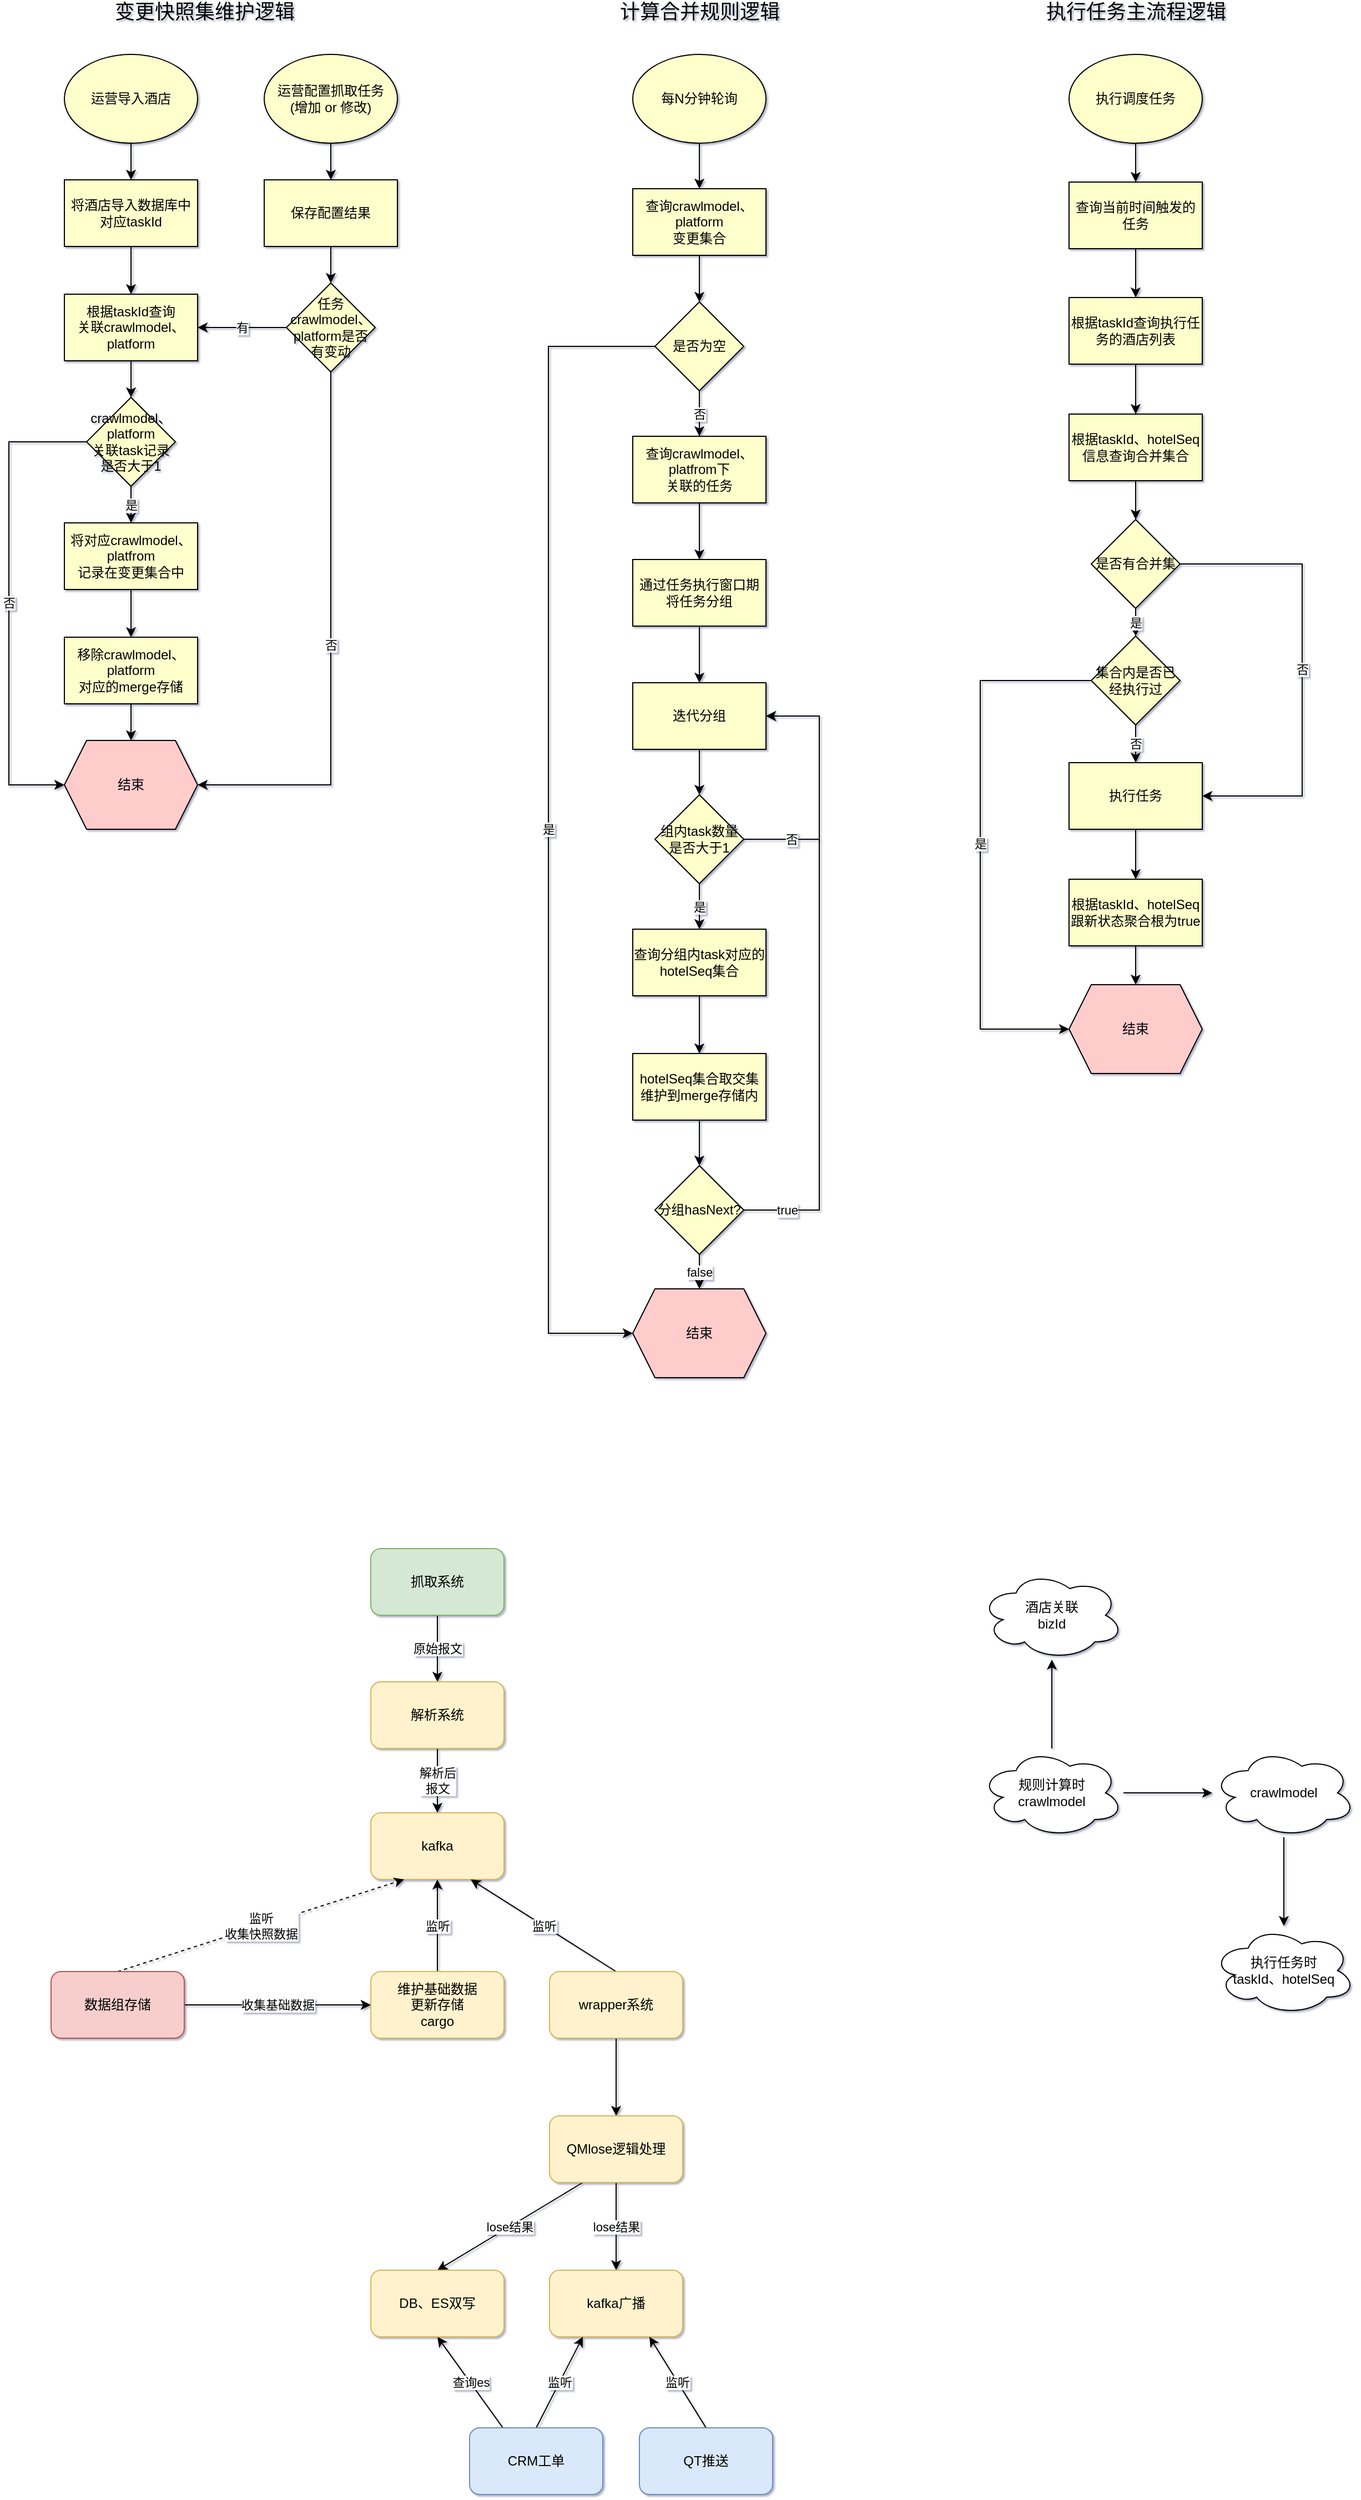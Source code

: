 <mxfile version="14.4.2" type="github">
  <diagram id="sE8CNh6ro99aj_Q-QoeH" name="第 1 页">
    <mxGraphModel dx="1736" dy="927" grid="0" gridSize="10" guides="1" tooltips="1" connect="1" arrows="1" fold="1" page="1" pageScale="1" pageWidth="827" pageHeight="1169" math="0" shadow="1">
      <root>
        <mxCell id="0" />
        <mxCell id="1" parent="0" />
        <mxCell id="vF-QhgKEHIKSGyNifdfp-5" value="" style="edgeStyle=orthogonalEdgeStyle;rounded=0;orthogonalLoop=1;jettySize=auto;html=1;" parent="1" source="vF-QhgKEHIKSGyNifdfp-3" target="vF-QhgKEHIKSGyNifdfp-4" edge="1">
          <mxGeometry relative="1" as="geometry" />
        </mxCell>
        <mxCell id="vF-QhgKEHIKSGyNifdfp-3" value="运营导入酒店" style="ellipse;whiteSpace=wrap;html=1;fillColor=#FFFFCC;" parent="1" vertex="1">
          <mxGeometry x="78" y="114" width="120" height="80" as="geometry" />
        </mxCell>
        <mxCell id="vF-QhgKEHIKSGyNifdfp-83" value="" style="edgeStyle=orthogonalEdgeStyle;rounded=0;orthogonalLoop=1;jettySize=auto;html=1;" parent="1" source="vF-QhgKEHIKSGyNifdfp-4" target="vF-QhgKEHIKSGyNifdfp-82" edge="1">
          <mxGeometry relative="1" as="geometry" />
        </mxCell>
        <mxCell id="vF-QhgKEHIKSGyNifdfp-4" value="将酒店导入数据库中&lt;br&gt;对应taskId" style="whiteSpace=wrap;html=1;fillColor=#FFFFCC;" parent="1" vertex="1">
          <mxGeometry x="78" y="227" width="120" height="60" as="geometry" />
        </mxCell>
        <mxCell id="vF-QhgKEHIKSGyNifdfp-13" value="" style="edgeStyle=orthogonalEdgeStyle;rounded=0;orthogonalLoop=1;jettySize=auto;html=1;" parent="1" source="vF-QhgKEHIKSGyNifdfp-11" target="vF-QhgKEHIKSGyNifdfp-12" edge="1">
          <mxGeometry relative="1" as="geometry" />
        </mxCell>
        <mxCell id="vF-QhgKEHIKSGyNifdfp-11" value="每N分钟轮询" style="ellipse;whiteSpace=wrap;html=1;fillColor=#FFFFCC;" parent="1" vertex="1">
          <mxGeometry x="590" y="114" width="120" height="80" as="geometry" />
        </mxCell>
        <mxCell id="vF-QhgKEHIKSGyNifdfp-19" value="" style="edgeStyle=orthogonalEdgeStyle;rounded=0;orthogonalLoop=1;jettySize=auto;html=1;" parent="1" source="vF-QhgKEHIKSGyNifdfp-12" target="vF-QhgKEHIKSGyNifdfp-18" edge="1">
          <mxGeometry relative="1" as="geometry" />
        </mxCell>
        <mxCell id="vF-QhgKEHIKSGyNifdfp-12" value="查询crawlmodel、platform&lt;br&gt;变更集合" style="whiteSpace=wrap;html=1;fillColor=#FFFFCC;" parent="1" vertex="1">
          <mxGeometry x="590" y="235" width="120" height="60" as="geometry" />
        </mxCell>
        <mxCell id="vF-QhgKEHIKSGyNifdfp-27" value="否" style="edgeStyle=orthogonalEdgeStyle;rounded=0;orthogonalLoop=1;jettySize=auto;html=1;" parent="1" source="vF-QhgKEHIKSGyNifdfp-18" target="vF-QhgKEHIKSGyNifdfp-26" edge="1">
          <mxGeometry relative="1" as="geometry" />
        </mxCell>
        <mxCell id="vF-QhgKEHIKSGyNifdfp-153" value="是" style="edgeStyle=orthogonalEdgeStyle;rounded=0;orthogonalLoop=1;jettySize=auto;html=1;exitX=0;exitY=0.5;exitDx=0;exitDy=0;entryX=0;entryY=0.5;entryDx=0;entryDy=0;" parent="1" source="vF-QhgKEHIKSGyNifdfp-18" target="vF-QhgKEHIKSGyNifdfp-151" edge="1">
          <mxGeometry relative="1" as="geometry">
            <Array as="points">
              <mxPoint x="514" y="377" />
              <mxPoint x="514" y="1266" />
            </Array>
          </mxGeometry>
        </mxCell>
        <mxCell id="vF-QhgKEHIKSGyNifdfp-18" value="是否为空" style="rhombus;whiteSpace=wrap;html=1;fillColor=#FFFFCC;" parent="1" vertex="1">
          <mxGeometry x="610" y="337" width="80" height="80" as="geometry" />
        </mxCell>
        <mxCell id="vF-QhgKEHIKSGyNifdfp-30" value="" style="edgeStyle=orthogonalEdgeStyle;rounded=0;orthogonalLoop=1;jettySize=auto;html=1;" parent="1" source="vF-QhgKEHIKSGyNifdfp-26" target="vF-QhgKEHIKSGyNifdfp-29" edge="1">
          <mxGeometry relative="1" as="geometry" />
        </mxCell>
        <mxCell id="vF-QhgKEHIKSGyNifdfp-26" value="查询crawlmodel、platfrom下&lt;br&gt;关联的任务" style="whiteSpace=wrap;html=1;fillColor=#FFFFCC;" parent="1" vertex="1">
          <mxGeometry x="590" y="458" width="120" height="60" as="geometry" />
        </mxCell>
        <mxCell id="vF-QhgKEHIKSGyNifdfp-140" value="" style="edgeStyle=orthogonalEdgeStyle;rounded=0;orthogonalLoop=1;jettySize=auto;html=1;" parent="1" source="vF-QhgKEHIKSGyNifdfp-29" target="vF-QhgKEHIKSGyNifdfp-139" edge="1">
          <mxGeometry relative="1" as="geometry" />
        </mxCell>
        <mxCell id="vF-QhgKEHIKSGyNifdfp-29" value="通过任务执行窗口期&lt;br&gt;将任务分组" style="whiteSpace=wrap;html=1;fillColor=#FFFFCC;" parent="1" vertex="1">
          <mxGeometry x="590" y="569" width="120" height="60" as="geometry" />
        </mxCell>
        <mxCell id="vF-QhgKEHIKSGyNifdfp-37" value="" style="edgeStyle=orthogonalEdgeStyle;rounded=0;orthogonalLoop=1;jettySize=auto;html=1;" parent="1" source="vF-QhgKEHIKSGyNifdfp-35" target="vF-QhgKEHIKSGyNifdfp-36" edge="1">
          <mxGeometry relative="1" as="geometry" />
        </mxCell>
        <mxCell id="vF-QhgKEHIKSGyNifdfp-35" value="执行调度任务" style="ellipse;whiteSpace=wrap;html=1;fillColor=#FFFFCC;" parent="1" vertex="1">
          <mxGeometry x="983" y="114" width="120" height="80" as="geometry" />
        </mxCell>
        <mxCell id="vF-QhgKEHIKSGyNifdfp-39" value="" style="edgeStyle=orthogonalEdgeStyle;rounded=0;orthogonalLoop=1;jettySize=auto;html=1;" parent="1" source="vF-QhgKEHIKSGyNifdfp-36" target="vF-QhgKEHIKSGyNifdfp-38" edge="1">
          <mxGeometry relative="1" as="geometry" />
        </mxCell>
        <mxCell id="vF-QhgKEHIKSGyNifdfp-36" value="查询当前时间触发的任务" style="whiteSpace=wrap;html=1;fillColor=#FFFFCC;" parent="1" vertex="1">
          <mxGeometry x="983" y="229" width="120" height="60" as="geometry" />
        </mxCell>
        <mxCell id="vF-QhgKEHIKSGyNifdfp-41" value="" style="edgeStyle=orthogonalEdgeStyle;rounded=0;orthogonalLoop=1;jettySize=auto;html=1;" parent="1" source="vF-QhgKEHIKSGyNifdfp-38" target="vF-QhgKEHIKSGyNifdfp-40" edge="1">
          <mxGeometry relative="1" as="geometry" />
        </mxCell>
        <mxCell id="vF-QhgKEHIKSGyNifdfp-38" value="根据taskId查询执行任务的酒店列表" style="whiteSpace=wrap;html=1;fillColor=#FFFFCC;" parent="1" vertex="1">
          <mxGeometry x="983" y="333" width="120" height="60" as="geometry" />
        </mxCell>
        <mxCell id="vF-QhgKEHIKSGyNifdfp-43" value="" style="edgeStyle=orthogonalEdgeStyle;rounded=0;orthogonalLoop=1;jettySize=auto;html=1;" parent="1" source="vF-QhgKEHIKSGyNifdfp-40" target="vF-QhgKEHIKSGyNifdfp-42" edge="1">
          <mxGeometry relative="1" as="geometry" />
        </mxCell>
        <mxCell id="vF-QhgKEHIKSGyNifdfp-40" value="根据taskId、hotelSeq&lt;br&gt;信息查询合并集合" style="whiteSpace=wrap;html=1;fillColor=#FFFFCC;" parent="1" vertex="1">
          <mxGeometry x="983" y="438" width="120" height="60" as="geometry" />
        </mxCell>
        <mxCell id="vF-QhgKEHIKSGyNifdfp-50" value="否" style="edgeStyle=orthogonalEdgeStyle;rounded=0;orthogonalLoop=1;jettySize=auto;html=1;exitX=1;exitY=0.5;exitDx=0;exitDy=0;entryX=1;entryY=0.5;entryDx=0;entryDy=0;" parent="1" source="vF-QhgKEHIKSGyNifdfp-42" target="vF-QhgKEHIKSGyNifdfp-46" edge="1">
          <mxGeometry relative="1" as="geometry">
            <mxPoint x="1163" y="753" as="targetPoint" />
            <Array as="points">
              <mxPoint x="1193" y="573" />
              <mxPoint x="1193" y="782" />
            </Array>
          </mxGeometry>
        </mxCell>
        <mxCell id="vF-QhgKEHIKSGyNifdfp-42" value="是否有合并集" style="rhombus;whiteSpace=wrap;html=1;fillColor=#FFFFCC;" parent="1" vertex="1">
          <mxGeometry x="1003" y="533" width="80" height="80" as="geometry" />
        </mxCell>
        <mxCell id="vF-QhgKEHIKSGyNifdfp-54" value="是" style="edgeStyle=orthogonalEdgeStyle;rounded=0;orthogonalLoop=1;jettySize=auto;html=1;exitX=0;exitY=0.5;exitDx=0;exitDy=0;entryX=0;entryY=0.5;entryDx=0;entryDy=0;" parent="1" source="vF-QhgKEHIKSGyNifdfp-44" target="vF-QhgKEHIKSGyNifdfp-48" edge="1">
          <mxGeometry relative="1" as="geometry">
            <Array as="points">
              <mxPoint x="903" y="678" />
              <mxPoint x="903" y="992" />
            </Array>
          </mxGeometry>
        </mxCell>
        <mxCell id="vF-QhgKEHIKSGyNifdfp-58" value="否" style="edgeStyle=orthogonalEdgeStyle;rounded=0;orthogonalLoop=1;jettySize=auto;html=1;exitX=0.5;exitY=1;exitDx=0;exitDy=0;entryX=0.5;entryY=0;entryDx=0;entryDy=0;" parent="1" source="vF-QhgKEHIKSGyNifdfp-44" target="vF-QhgKEHIKSGyNifdfp-46" edge="1">
          <mxGeometry relative="1" as="geometry" />
        </mxCell>
        <mxCell id="vF-QhgKEHIKSGyNifdfp-44" value="集合内是否已经执行过" style="rhombus;whiteSpace=wrap;html=1;fillColor=#FFFFCC;" parent="1" vertex="1">
          <mxGeometry x="1003" y="638" width="80" height="80" as="geometry" />
        </mxCell>
        <mxCell id="vF-QhgKEHIKSGyNifdfp-133" value="" style="edgeStyle=orthogonalEdgeStyle;rounded=0;orthogonalLoop=1;jettySize=auto;html=1;" parent="1" source="vF-QhgKEHIKSGyNifdfp-46" target="vF-QhgKEHIKSGyNifdfp-132" edge="1">
          <mxGeometry relative="1" as="geometry" />
        </mxCell>
        <mxCell id="vF-QhgKEHIKSGyNifdfp-46" value="执行任务" style="whiteSpace=wrap;html=1;fillColor=#FFFFCC;" parent="1" vertex="1">
          <mxGeometry x="983" y="752" width="120" height="60" as="geometry" />
        </mxCell>
        <mxCell id="vF-QhgKEHIKSGyNifdfp-48" value="结束" style="shape=hexagon;perimeter=hexagonPerimeter2;whiteSpace=wrap;html=1;fixedSize=1;fillColor=#FFCCCC;" parent="1" vertex="1">
          <mxGeometry x="983" y="952" width="120" height="80" as="geometry" />
        </mxCell>
        <mxCell id="vF-QhgKEHIKSGyNifdfp-56" value="是" style="edgeStyle=orthogonalEdgeStyle;rounded=0;orthogonalLoop=1;jettySize=auto;html=1;entryX=0.5;entryY=0;entryDx=0;entryDy=0;" parent="1" source="vF-QhgKEHIKSGyNifdfp-42" target="vF-QhgKEHIKSGyNifdfp-44" edge="1">
          <mxGeometry relative="1" as="geometry">
            <mxPoint x="1043" y="531" as="sourcePoint" />
            <mxPoint x="1093" y="567" as="targetPoint" />
          </mxGeometry>
        </mxCell>
        <mxCell id="vF-QhgKEHIKSGyNifdfp-72" value="" style="edgeStyle=orthogonalEdgeStyle;rounded=0;orthogonalLoop=1;jettySize=auto;html=1;" parent="1" source="vF-QhgKEHIKSGyNifdfp-64" target="vF-QhgKEHIKSGyNifdfp-71" edge="1">
          <mxGeometry relative="1" as="geometry" />
        </mxCell>
        <mxCell id="vF-QhgKEHIKSGyNifdfp-74" value="" style="edgeStyle=orthogonalEdgeStyle;rounded=0;orthogonalLoop=1;jettySize=auto;html=1;" parent="1" source="vF-QhgKEHIKSGyNifdfp-64" target="vF-QhgKEHIKSGyNifdfp-73" edge="1">
          <mxGeometry relative="1" as="geometry" />
        </mxCell>
        <mxCell id="vF-QhgKEHIKSGyNifdfp-64" value="规则计算时&lt;br&gt;crawlmodel" style="ellipse;shape=cloud;whiteSpace=wrap;html=1;" parent="1" vertex="1">
          <mxGeometry x="903" y="1640" width="129" height="80" as="geometry" />
        </mxCell>
        <mxCell id="vF-QhgKEHIKSGyNifdfp-71" value="酒店关联&lt;br&gt;bizId" style="ellipse;shape=cloud;whiteSpace=wrap;html=1;" parent="1" vertex="1">
          <mxGeometry x="903" y="1480" width="129" height="80" as="geometry" />
        </mxCell>
        <mxCell id="vF-QhgKEHIKSGyNifdfp-77" value="" style="edgeStyle=orthogonalEdgeStyle;rounded=0;orthogonalLoop=1;jettySize=auto;html=1;" parent="1" source="vF-QhgKEHIKSGyNifdfp-73" target="vF-QhgKEHIKSGyNifdfp-76" edge="1">
          <mxGeometry relative="1" as="geometry" />
        </mxCell>
        <mxCell id="vF-QhgKEHIKSGyNifdfp-73" value="crawlmodel" style="ellipse;shape=cloud;whiteSpace=wrap;html=1;" parent="1" vertex="1">
          <mxGeometry x="1112" y="1640" width="129" height="80" as="geometry" />
        </mxCell>
        <mxCell id="vF-QhgKEHIKSGyNifdfp-76" value="执行任务时&lt;br&gt;taskId、hotelSeq" style="ellipse;shape=cloud;whiteSpace=wrap;html=1;" parent="1" vertex="1">
          <mxGeometry x="1112" y="1800" width="129" height="80" as="geometry" />
        </mxCell>
        <mxCell id="vF-QhgKEHIKSGyNifdfp-89" value="" style="edgeStyle=orthogonalEdgeStyle;rounded=0;orthogonalLoop=1;jettySize=auto;html=1;" parent="1" source="vF-QhgKEHIKSGyNifdfp-82" target="vF-QhgKEHIKSGyNifdfp-88" edge="1">
          <mxGeometry relative="1" as="geometry" />
        </mxCell>
        <mxCell id="vF-QhgKEHIKSGyNifdfp-82" value="&lt;span&gt;根据&lt;/span&gt;taskId&lt;span&gt;查询&lt;br&gt;关联crawlmodel、platform&lt;/span&gt;" style="whiteSpace=wrap;html=1;fillColor=#FFFFCC;" parent="1" vertex="1">
          <mxGeometry x="78" y="330" width="120" height="60" as="geometry" />
        </mxCell>
        <mxCell id="vF-QhgKEHIKSGyNifdfp-92" value="" style="edgeStyle=orthogonalEdgeStyle;rounded=0;orthogonalLoop=1;jettySize=auto;html=1;" parent="1" source="vF-QhgKEHIKSGyNifdfp-85" target="vF-QhgKEHIKSGyNifdfp-91" edge="1">
          <mxGeometry relative="1" as="geometry" />
        </mxCell>
        <mxCell id="vF-QhgKEHIKSGyNifdfp-85" value="&lt;span&gt;将对应&lt;/span&gt;crawlmodel、platfrom&lt;br&gt;&lt;span&gt;记录在变更集合中&lt;/span&gt;" style="whiteSpace=wrap;html=1;fillColor=#FFFFCC;" parent="1" vertex="1">
          <mxGeometry x="78" y="536" width="120" height="60" as="geometry" />
        </mxCell>
        <mxCell id="vF-QhgKEHIKSGyNifdfp-90" value="是" style="edgeStyle=orthogonalEdgeStyle;rounded=0;orthogonalLoop=1;jettySize=auto;html=1;" parent="1" source="vF-QhgKEHIKSGyNifdfp-88" target="vF-QhgKEHIKSGyNifdfp-85" edge="1">
          <mxGeometry relative="1" as="geometry" />
        </mxCell>
        <mxCell id="vF-QhgKEHIKSGyNifdfp-96" value="否" style="edgeStyle=orthogonalEdgeStyle;rounded=0;orthogonalLoop=1;jettySize=auto;html=1;exitX=0;exitY=0.5;exitDx=0;exitDy=0;entryX=0;entryY=0.5;entryDx=0;entryDy=0;" parent="1" source="vF-QhgKEHIKSGyNifdfp-88" target="vF-QhgKEHIKSGyNifdfp-94" edge="1">
          <mxGeometry relative="1" as="geometry">
            <mxPoint x="-52" y="764" as="targetPoint" />
            <Array as="points">
              <mxPoint x="28" y="463" />
              <mxPoint x="28" y="772" />
            </Array>
          </mxGeometry>
        </mxCell>
        <mxCell id="vF-QhgKEHIKSGyNifdfp-88" value="crawlmodel、platform&lt;br&gt;关联task记录是否大于1" style="rhombus;whiteSpace=wrap;html=1;fillColor=#FFFFCC;" parent="1" vertex="1">
          <mxGeometry x="98" y="423" width="80" height="80" as="geometry" />
        </mxCell>
        <mxCell id="vF-QhgKEHIKSGyNifdfp-95" value="" style="edgeStyle=orthogonalEdgeStyle;rounded=0;orthogonalLoop=1;jettySize=auto;html=1;" parent="1" source="vF-QhgKEHIKSGyNifdfp-91" target="vF-QhgKEHIKSGyNifdfp-94" edge="1">
          <mxGeometry relative="1" as="geometry" />
        </mxCell>
        <mxCell id="vF-QhgKEHIKSGyNifdfp-91" value="移除crawlmodel、platform&lt;br&gt;对应的merge存储" style="whiteSpace=wrap;html=1;fillColor=#FFFFCC;" parent="1" vertex="1">
          <mxGeometry x="78" y="639" width="120" height="60" as="geometry" />
        </mxCell>
        <mxCell id="vF-QhgKEHIKSGyNifdfp-94" value="结束" style="shape=hexagon;perimeter=hexagonPerimeter2;whiteSpace=wrap;html=1;fixedSize=1;fillColor=#FFCCCC;" parent="1" vertex="1">
          <mxGeometry x="78" y="732" width="120" height="80" as="geometry" />
        </mxCell>
        <mxCell id="vF-QhgKEHIKSGyNifdfp-123" value="" style="edgeStyle=orthogonalEdgeStyle;rounded=0;orthogonalLoop=1;jettySize=auto;html=1;" parent="1" source="vF-QhgKEHIKSGyNifdfp-116" target="vF-QhgKEHIKSGyNifdfp-122" edge="1">
          <mxGeometry relative="1" as="geometry" />
        </mxCell>
        <mxCell id="vF-QhgKEHIKSGyNifdfp-116" value="运营配置抓取任务&lt;br&gt;(增加 or 修改)" style="ellipse;whiteSpace=wrap;html=1;fillColor=#FFFFCC;" parent="1" vertex="1">
          <mxGeometry x="258" y="114" width="120" height="80" as="geometry" />
        </mxCell>
        <mxCell id="vF-QhgKEHIKSGyNifdfp-126" value="" style="edgeStyle=orthogonalEdgeStyle;rounded=0;orthogonalLoop=1;jettySize=auto;html=1;" parent="1" source="vF-QhgKEHIKSGyNifdfp-122" target="vF-QhgKEHIKSGyNifdfp-125" edge="1">
          <mxGeometry relative="1" as="geometry" />
        </mxCell>
        <mxCell id="vF-QhgKEHIKSGyNifdfp-122" value="保存配置结果" style="whiteSpace=wrap;html=1;fillColor=#FFFFCC;" parent="1" vertex="1">
          <mxGeometry x="258" y="227" width="120" height="60" as="geometry" />
        </mxCell>
        <mxCell id="vF-QhgKEHIKSGyNifdfp-127" value="有" style="edgeStyle=orthogonalEdgeStyle;rounded=0;orthogonalLoop=1;jettySize=auto;html=1;exitX=0;exitY=0.5;exitDx=0;exitDy=0;entryX=1;entryY=0.5;entryDx=0;entryDy=0;" parent="1" source="vF-QhgKEHIKSGyNifdfp-125" target="vF-QhgKEHIKSGyNifdfp-82" edge="1">
          <mxGeometry relative="1" as="geometry" />
        </mxCell>
        <mxCell id="vF-QhgKEHIKSGyNifdfp-128" value="否" style="edgeStyle=orthogonalEdgeStyle;rounded=0;orthogonalLoop=1;jettySize=auto;html=1;exitX=0.5;exitY=1;exitDx=0;exitDy=0;entryX=1;entryY=0.5;entryDx=0;entryDy=0;" parent="1" source="vF-QhgKEHIKSGyNifdfp-125" target="vF-QhgKEHIKSGyNifdfp-94" edge="1">
          <mxGeometry relative="1" as="geometry" />
        </mxCell>
        <mxCell id="vF-QhgKEHIKSGyNifdfp-125" value="任务crawlmodel、platform是否有变动" style="rhombus;whiteSpace=wrap;html=1;fillColor=#FFFFCC;" parent="1" vertex="1">
          <mxGeometry x="278" y="320" width="80" height="80" as="geometry" />
        </mxCell>
        <mxCell id="vF-QhgKEHIKSGyNifdfp-130" value="&lt;font style=&quot;font-size: 18px&quot;&gt;变更快照集维护逻辑&lt;/font&gt;" style="text;html=1;align=center;verticalAlign=middle;resizable=0;points=[];autosize=1;" parent="1" vertex="1">
          <mxGeometry x="118" y="66" width="172" height="20" as="geometry" />
        </mxCell>
        <mxCell id="vF-QhgKEHIKSGyNifdfp-131" value="&lt;font style=&quot;font-size: 18px&quot;&gt;计算合并规则逻辑&lt;/font&gt;" style="text;html=1;align=center;verticalAlign=middle;resizable=0;points=[];autosize=1;" parent="1" vertex="1">
          <mxGeometry x="573" y="66" width="154" height="20" as="geometry" />
        </mxCell>
        <mxCell id="vF-QhgKEHIKSGyNifdfp-134" style="edgeStyle=orthogonalEdgeStyle;rounded=0;orthogonalLoop=1;jettySize=auto;html=1;exitX=0.5;exitY=1;exitDx=0;exitDy=0;entryX=0.5;entryY=0;entryDx=0;entryDy=0;" parent="1" source="vF-QhgKEHIKSGyNifdfp-132" target="vF-QhgKEHIKSGyNifdfp-48" edge="1">
          <mxGeometry relative="1" as="geometry" />
        </mxCell>
        <mxCell id="vF-QhgKEHIKSGyNifdfp-132" value="根据taskId、hotelSeq跟新状态聚合根为true" style="whiteSpace=wrap;html=1;fillColor=#FFFFCC;" parent="1" vertex="1">
          <mxGeometry x="983" y="857" width="120" height="60" as="geometry" />
        </mxCell>
        <mxCell id="vF-QhgKEHIKSGyNifdfp-142" value="" style="edgeStyle=orthogonalEdgeStyle;rounded=0;orthogonalLoop=1;jettySize=auto;html=1;" parent="1" source="vF-QhgKEHIKSGyNifdfp-139" target="vF-QhgKEHIKSGyNifdfp-141" edge="1">
          <mxGeometry relative="1" as="geometry" />
        </mxCell>
        <mxCell id="vF-QhgKEHIKSGyNifdfp-139" value="迭代分组" style="whiteSpace=wrap;html=1;fillColor=#FFFFCC;" parent="1" vertex="1">
          <mxGeometry x="590" y="680" width="120" height="60" as="geometry" />
        </mxCell>
        <mxCell id="vF-QhgKEHIKSGyNifdfp-144" value="是" style="edgeStyle=orthogonalEdgeStyle;rounded=0;orthogonalLoop=1;jettySize=auto;html=1;" parent="1" source="vF-QhgKEHIKSGyNifdfp-141" target="vF-QhgKEHIKSGyNifdfp-143" edge="1">
          <mxGeometry relative="1" as="geometry" />
        </mxCell>
        <mxCell id="vF-QhgKEHIKSGyNifdfp-145" value="否" style="edgeStyle=orthogonalEdgeStyle;rounded=0;orthogonalLoop=1;jettySize=auto;html=1;exitX=1;exitY=0.5;exitDx=0;exitDy=0;entryX=1;entryY=0.5;entryDx=0;entryDy=0;" parent="1" source="vF-QhgKEHIKSGyNifdfp-141" target="vF-QhgKEHIKSGyNifdfp-139" edge="1">
          <mxGeometry x="-0.627" relative="1" as="geometry">
            <Array as="points">
              <mxPoint x="758" y="821" />
              <mxPoint x="758" y="710" />
            </Array>
            <mxPoint as="offset" />
          </mxGeometry>
        </mxCell>
        <mxCell id="vF-QhgKEHIKSGyNifdfp-141" value="组内task数量是否大于1" style="rhombus;whiteSpace=wrap;html=1;fillColor=#FFFFCC;" parent="1" vertex="1">
          <mxGeometry x="610" y="781" width="80" height="80" as="geometry" />
        </mxCell>
        <mxCell id="vF-QhgKEHIKSGyNifdfp-147" value="" style="edgeStyle=orthogonalEdgeStyle;rounded=0;orthogonalLoop=1;jettySize=auto;html=1;" parent="1" source="vF-QhgKEHIKSGyNifdfp-143" target="vF-QhgKEHIKSGyNifdfp-146" edge="1">
          <mxGeometry relative="1" as="geometry" />
        </mxCell>
        <mxCell id="vF-QhgKEHIKSGyNifdfp-143" value="查询分组内task对应的hotelSeq集合" style="whiteSpace=wrap;html=1;fillColor=#FFFFCC;" parent="1" vertex="1">
          <mxGeometry x="590" y="902" width="120" height="60" as="geometry" />
        </mxCell>
        <mxCell id="vF-QhgKEHIKSGyNifdfp-149" value="" style="edgeStyle=orthogonalEdgeStyle;rounded=0;orthogonalLoop=1;jettySize=auto;html=1;" parent="1" source="vF-QhgKEHIKSGyNifdfp-146" target="vF-QhgKEHIKSGyNifdfp-148" edge="1">
          <mxGeometry relative="1" as="geometry" />
        </mxCell>
        <mxCell id="vF-QhgKEHIKSGyNifdfp-146" value="hotelSeq集合取交集&lt;br&gt;维护到merge存储内" style="whiteSpace=wrap;html=1;fillColor=#FFFFCC;" parent="1" vertex="1">
          <mxGeometry x="590" y="1014" width="120" height="60" as="geometry" />
        </mxCell>
        <mxCell id="vF-QhgKEHIKSGyNifdfp-150" value="true" style="edgeStyle=orthogonalEdgeStyle;rounded=0;orthogonalLoop=1;jettySize=auto;html=1;exitX=1;exitY=0.5;exitDx=0;exitDy=0;entryX=1;entryY=0.5;entryDx=0;entryDy=0;" parent="1" source="vF-QhgKEHIKSGyNifdfp-148" target="vF-QhgKEHIKSGyNifdfp-139" edge="1">
          <mxGeometry x="-0.861" relative="1" as="geometry">
            <Array as="points">
              <mxPoint x="758" y="1155" />
              <mxPoint x="758" y="710" />
            </Array>
            <mxPoint as="offset" />
          </mxGeometry>
        </mxCell>
        <mxCell id="vF-QhgKEHIKSGyNifdfp-152" value="false" style="edgeStyle=orthogonalEdgeStyle;rounded=0;orthogonalLoop=1;jettySize=auto;html=1;" parent="1" source="vF-QhgKEHIKSGyNifdfp-148" target="vF-QhgKEHIKSGyNifdfp-151" edge="1">
          <mxGeometry relative="1" as="geometry" />
        </mxCell>
        <mxCell id="vF-QhgKEHIKSGyNifdfp-148" value="分组hasNext?" style="rhombus;whiteSpace=wrap;html=1;fillColor=#FFFFCC;" parent="1" vertex="1">
          <mxGeometry x="610" y="1115" width="80" height="80" as="geometry" />
        </mxCell>
        <mxCell id="vF-QhgKEHIKSGyNifdfp-151" value="结束" style="shape=hexagon;perimeter=hexagonPerimeter2;whiteSpace=wrap;html=1;fixedSize=1;fillColor=#FFCCCC;" parent="1" vertex="1">
          <mxGeometry x="590" y="1226" width="120" height="80" as="geometry" />
        </mxCell>
        <mxCell id="vF-QhgKEHIKSGyNifdfp-154" value="&lt;span style=&quot;font-size: 18px&quot;&gt;执行任务主流程逻辑&lt;/span&gt;" style="text;html=1;align=center;verticalAlign=middle;resizable=0;points=[];autosize=1;" parent="1" vertex="1">
          <mxGeometry x="957" y="66" width="172" height="20" as="geometry" />
        </mxCell>
        <mxCell id="dJHVA-nTdwDiXbio0WCF-4" value="原始报文" style="edgeStyle=orthogonalEdgeStyle;rounded=0;orthogonalLoop=1;jettySize=auto;html=1;exitX=0.5;exitY=1;exitDx=0;exitDy=0;entryX=0.5;entryY=0;entryDx=0;entryDy=0;" edge="1" parent="1" source="dJHVA-nTdwDiXbio0WCF-1" target="dJHVA-nTdwDiXbio0WCF-3">
          <mxGeometry relative="1" as="geometry" />
        </mxCell>
        <mxCell id="dJHVA-nTdwDiXbio0WCF-1" value="抓取系统" style="rounded=1;whiteSpace=wrap;html=1;fillColor=#d5e8d4;strokeColor=#82b366;" vertex="1" parent="1">
          <mxGeometry x="354" y="1460" width="120" height="60" as="geometry" />
        </mxCell>
        <mxCell id="dJHVA-nTdwDiXbio0WCF-6" value="解析后&lt;br&gt;报文" style="edgeStyle=orthogonalEdgeStyle;rounded=0;orthogonalLoop=1;jettySize=auto;html=1;" edge="1" parent="1" source="dJHVA-nTdwDiXbio0WCF-3" target="dJHVA-nTdwDiXbio0WCF-5">
          <mxGeometry relative="1" as="geometry" />
        </mxCell>
        <mxCell id="dJHVA-nTdwDiXbio0WCF-3" value="解析系统" style="rounded=1;whiteSpace=wrap;html=1;fillColor=#fff2cc;strokeColor=#d6b656;" vertex="1" parent="1">
          <mxGeometry x="354" y="1580" width="120" height="60" as="geometry" />
        </mxCell>
        <mxCell id="dJHVA-nTdwDiXbio0WCF-5" value="kafka" style="whiteSpace=wrap;html=1;rounded=1;fillColor=#fff2cc;strokeColor=#d6b656;" vertex="1" parent="1">
          <mxGeometry x="354" y="1698" width="120" height="60" as="geometry" />
        </mxCell>
        <mxCell id="dJHVA-nTdwDiXbio0WCF-16" value="监听" style="edgeStyle=none;rounded=0;orthogonalLoop=1;jettySize=auto;html=1;exitX=0.5;exitY=0;exitDx=0;exitDy=0;entryX=0.5;entryY=1;entryDx=0;entryDy=0;" edge="1" parent="1" source="dJHVA-nTdwDiXbio0WCF-8" target="dJHVA-nTdwDiXbio0WCF-5">
          <mxGeometry relative="1" as="geometry" />
        </mxCell>
        <mxCell id="dJHVA-nTdwDiXbio0WCF-8" value="维护基础数据&lt;br&gt;更新存储&lt;br&gt;cargo" style="whiteSpace=wrap;html=1;rounded=1;fillColor=#fff2cc;strokeColor=#d6b656;" vertex="1" parent="1">
          <mxGeometry x="354" y="1841" width="120" height="60" as="geometry" />
        </mxCell>
        <mxCell id="dJHVA-nTdwDiXbio0WCF-12" value="" style="edgeStyle=none;rounded=0;orthogonalLoop=1;jettySize=auto;html=1;" edge="1" parent="1" source="dJHVA-nTdwDiXbio0WCF-10" target="dJHVA-nTdwDiXbio0WCF-11">
          <mxGeometry relative="1" as="geometry" />
        </mxCell>
        <mxCell id="dJHVA-nTdwDiXbio0WCF-17" value="监听" style="edgeStyle=none;rounded=0;orthogonalLoop=1;jettySize=auto;html=1;exitX=0.5;exitY=0;exitDx=0;exitDy=0;entryX=0.75;entryY=1;entryDx=0;entryDy=0;" edge="1" parent="1" source="dJHVA-nTdwDiXbio0WCF-10" target="dJHVA-nTdwDiXbio0WCF-5">
          <mxGeometry relative="1" as="geometry" />
        </mxCell>
        <mxCell id="dJHVA-nTdwDiXbio0WCF-10" value="wrapper系统" style="whiteSpace=wrap;html=1;rounded=1;fillColor=#fff2cc;strokeColor=#d6b656;" vertex="1" parent="1">
          <mxGeometry x="515" y="1841" width="120" height="60" as="geometry" />
        </mxCell>
        <mxCell id="dJHVA-nTdwDiXbio0WCF-33" value="lose结果" style="edgeStyle=none;rounded=0;orthogonalLoop=1;jettySize=auto;html=1;" edge="1" parent="1" source="dJHVA-nTdwDiXbio0WCF-11" target="dJHVA-nTdwDiXbio0WCF-32">
          <mxGeometry relative="1" as="geometry" />
        </mxCell>
        <mxCell id="dJHVA-nTdwDiXbio0WCF-41" value="lose结果" style="edgeStyle=none;rounded=0;orthogonalLoop=1;jettySize=auto;html=1;exitX=0.25;exitY=1;exitDx=0;exitDy=0;entryX=0.5;entryY=0;entryDx=0;entryDy=0;" edge="1" parent="1" source="dJHVA-nTdwDiXbio0WCF-11" target="dJHVA-nTdwDiXbio0WCF-40">
          <mxGeometry relative="1" as="geometry" />
        </mxCell>
        <mxCell id="dJHVA-nTdwDiXbio0WCF-11" value="QMlose逻辑处理" style="whiteSpace=wrap;html=1;rounded=1;fillColor=#fff2cc;strokeColor=#d6b656;" vertex="1" parent="1">
          <mxGeometry x="515" y="1971" width="120" height="60" as="geometry" />
        </mxCell>
        <mxCell id="dJHVA-nTdwDiXbio0WCF-18" value="监听&lt;br&gt;收集快照数据" style="edgeStyle=none;rounded=0;orthogonalLoop=1;jettySize=auto;html=1;exitX=0.5;exitY=0;exitDx=0;exitDy=0;entryX=0.25;entryY=1;entryDx=0;entryDy=0;dashed=1;" edge="1" parent="1" source="dJHVA-nTdwDiXbio0WCF-14" target="dJHVA-nTdwDiXbio0WCF-5">
          <mxGeometry relative="1" as="geometry" />
        </mxCell>
        <mxCell id="dJHVA-nTdwDiXbio0WCF-31" value="收集基础数据" style="edgeStyle=none;rounded=0;orthogonalLoop=1;jettySize=auto;html=1;exitX=1;exitY=0.5;exitDx=0;exitDy=0;" edge="1" parent="1" source="dJHVA-nTdwDiXbio0WCF-14" target="dJHVA-nTdwDiXbio0WCF-8">
          <mxGeometry relative="1" as="geometry" />
        </mxCell>
        <mxCell id="dJHVA-nTdwDiXbio0WCF-14" value="数据组存储" style="whiteSpace=wrap;html=1;rounded=1;fillColor=#f8cecc;strokeColor=#b85450;" vertex="1" parent="1">
          <mxGeometry x="66" y="1841" width="120" height="60" as="geometry" />
        </mxCell>
        <mxCell id="dJHVA-nTdwDiXbio0WCF-32" value="kafka广播" style="whiteSpace=wrap;html=1;rounded=1;fillColor=#fff2cc;strokeColor=#d6b656;" vertex="1" parent="1">
          <mxGeometry x="515" y="2110" width="120" height="60" as="geometry" />
        </mxCell>
        <mxCell id="dJHVA-nTdwDiXbio0WCF-43" value="查询es" style="edgeStyle=none;rounded=0;orthogonalLoop=1;jettySize=auto;html=1;exitX=0.25;exitY=0;exitDx=0;exitDy=0;entryX=0.5;entryY=1;entryDx=0;entryDy=0;" edge="1" parent="1" source="dJHVA-nTdwDiXbio0WCF-34" target="dJHVA-nTdwDiXbio0WCF-40">
          <mxGeometry relative="1" as="geometry" />
        </mxCell>
        <mxCell id="dJHVA-nTdwDiXbio0WCF-44" value="监听" style="edgeStyle=none;rounded=0;orthogonalLoop=1;jettySize=auto;html=1;exitX=0.5;exitY=0;exitDx=0;exitDy=0;entryX=0.25;entryY=1;entryDx=0;entryDy=0;" edge="1" parent="1" source="dJHVA-nTdwDiXbio0WCF-34" target="dJHVA-nTdwDiXbio0WCF-32">
          <mxGeometry relative="1" as="geometry" />
        </mxCell>
        <mxCell id="dJHVA-nTdwDiXbio0WCF-34" value="CRM工单" style="whiteSpace=wrap;html=1;rounded=1;fillColor=#dae8fc;strokeColor=#6c8ebf;" vertex="1" parent="1">
          <mxGeometry x="443" y="2252" width="120" height="60" as="geometry" />
        </mxCell>
        <mxCell id="dJHVA-nTdwDiXbio0WCF-45" value="监听" style="edgeStyle=none;rounded=0;orthogonalLoop=1;jettySize=auto;html=1;exitX=0.5;exitY=0;exitDx=0;exitDy=0;entryX=0.75;entryY=1;entryDx=0;entryDy=0;" edge="1" parent="1" source="dJHVA-nTdwDiXbio0WCF-37" target="dJHVA-nTdwDiXbio0WCF-32">
          <mxGeometry relative="1" as="geometry" />
        </mxCell>
        <mxCell id="dJHVA-nTdwDiXbio0WCF-37" value="QT推送" style="whiteSpace=wrap;html=1;rounded=1;fillColor=#dae8fc;strokeColor=#6c8ebf;" vertex="1" parent="1">
          <mxGeometry x="596" y="2252" width="120" height="60" as="geometry" />
        </mxCell>
        <mxCell id="dJHVA-nTdwDiXbio0WCF-40" value="DB、ES双写" style="whiteSpace=wrap;html=1;rounded=1;fillColor=#fff2cc;strokeColor=#d6b656;" vertex="1" parent="1">
          <mxGeometry x="354" y="2110" width="120" height="60" as="geometry" />
        </mxCell>
      </root>
    </mxGraphModel>
  </diagram>
</mxfile>
